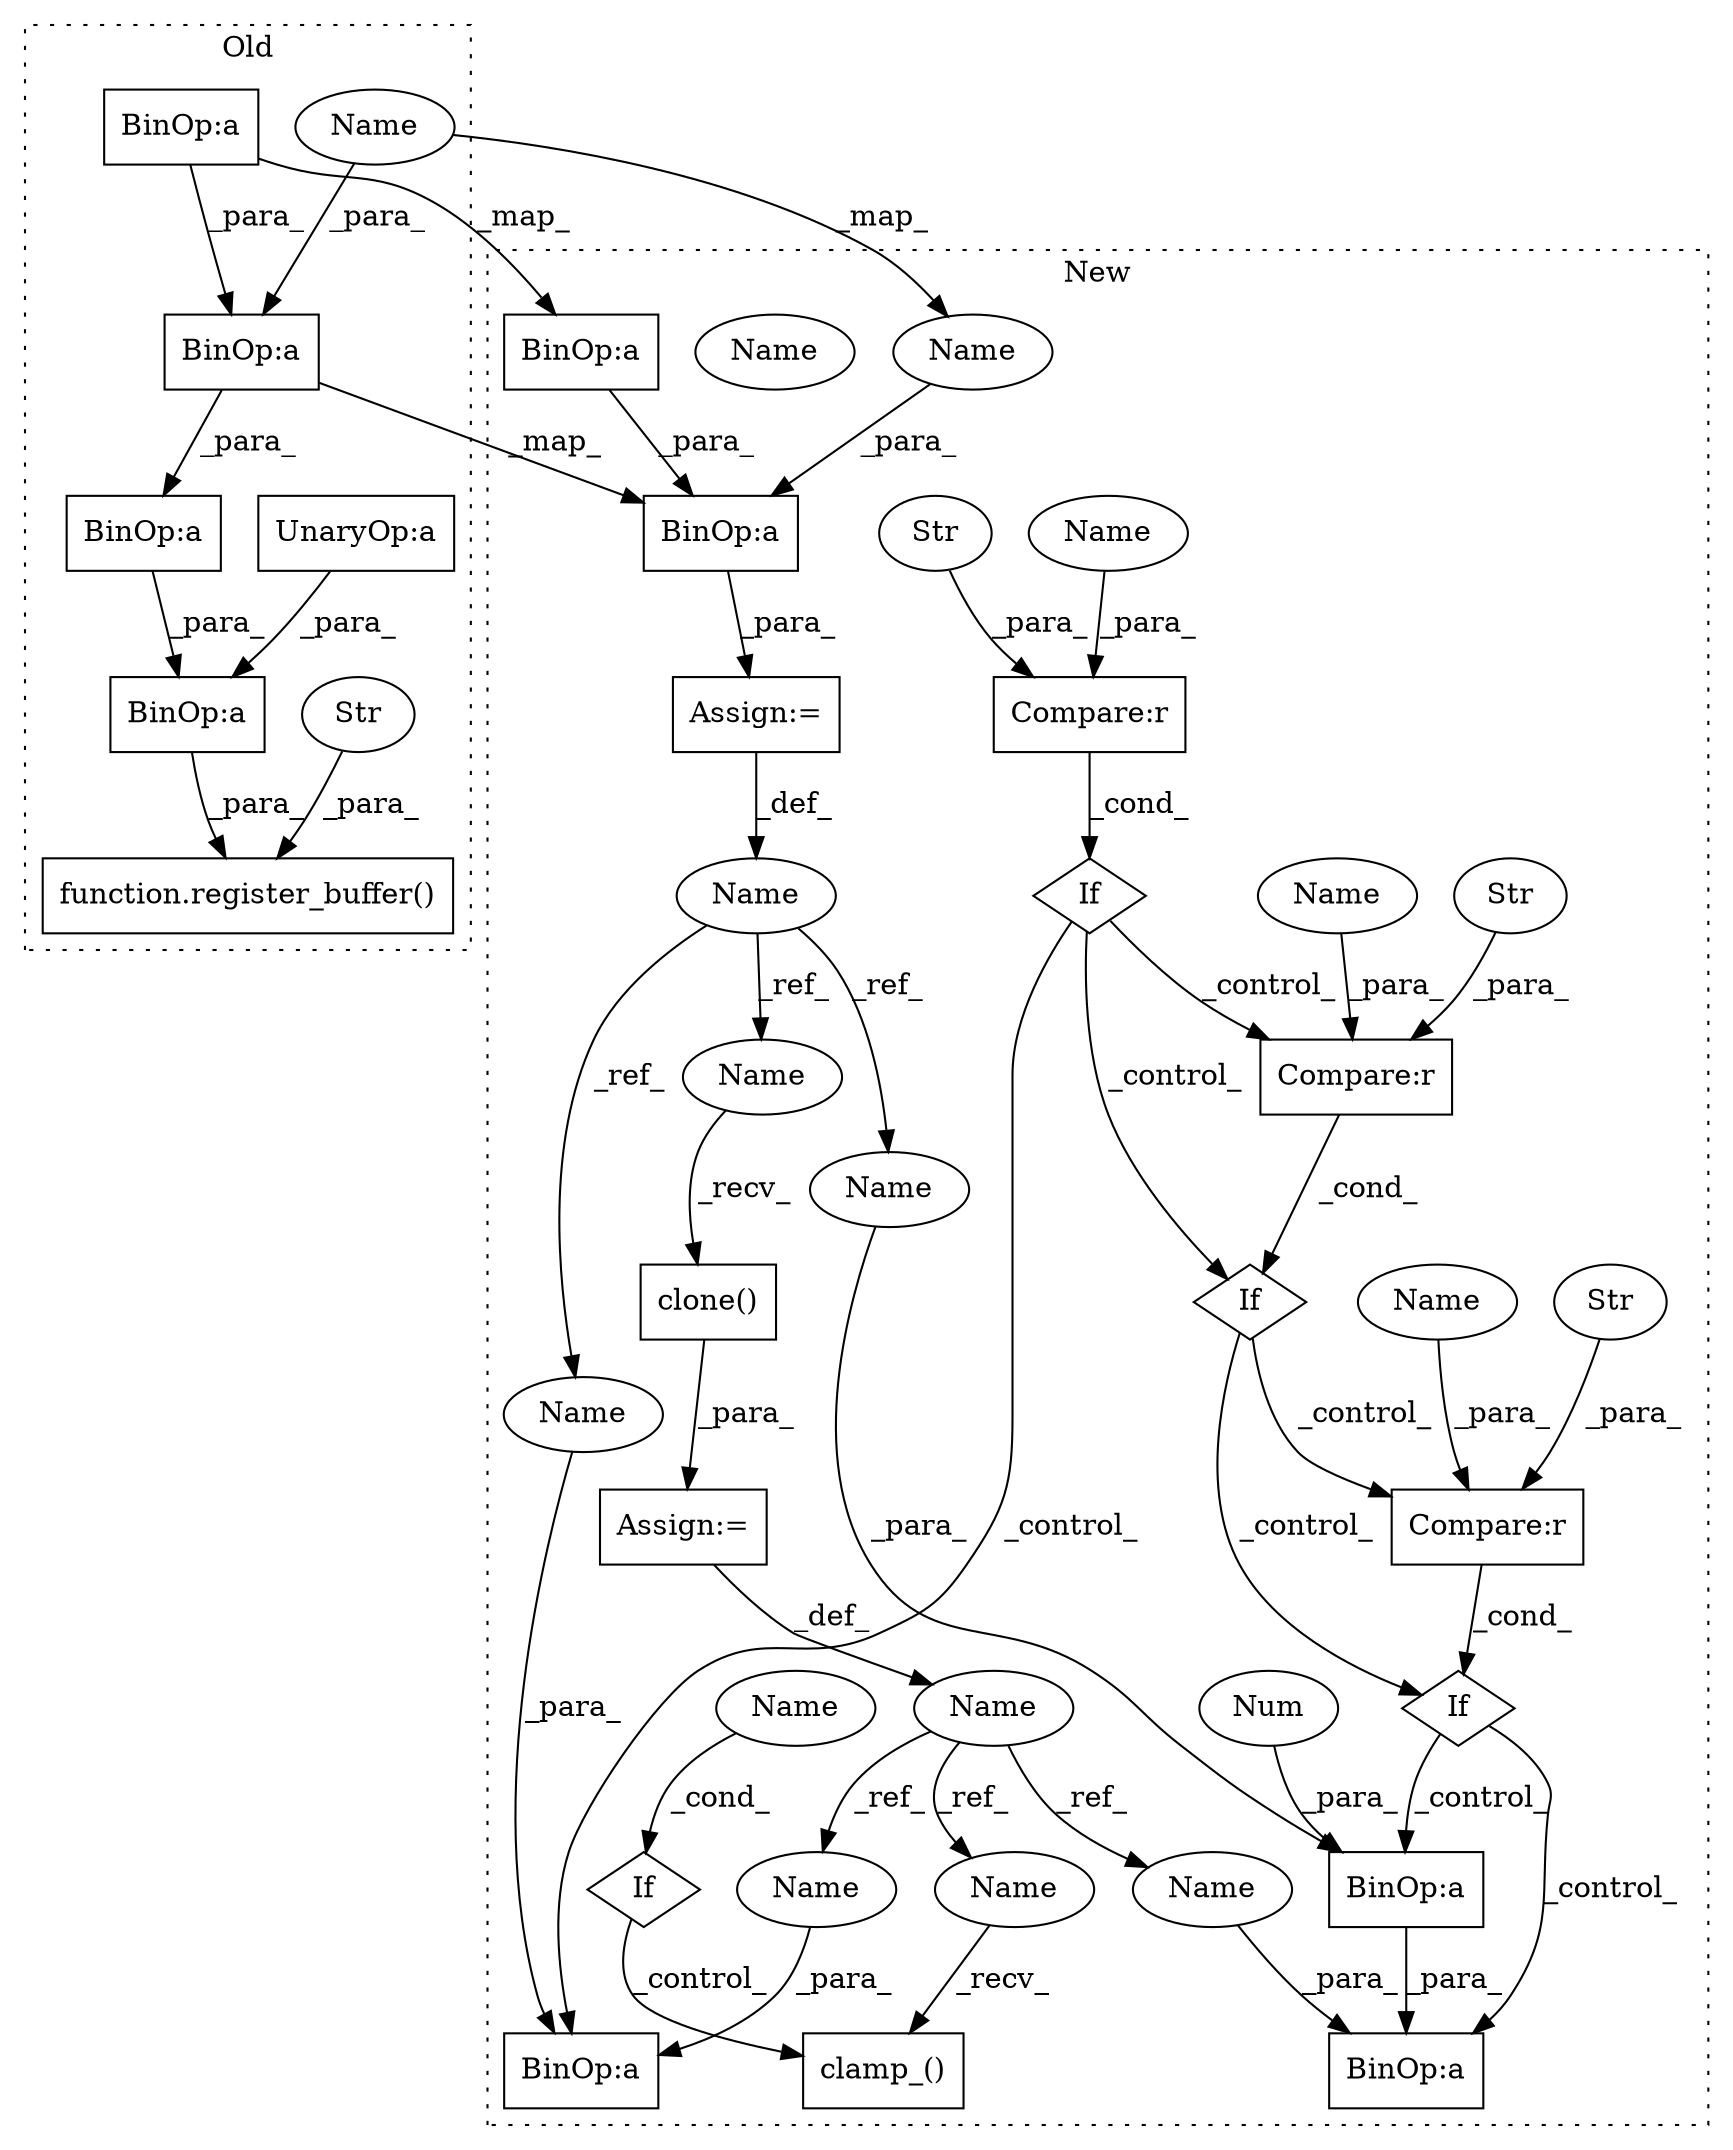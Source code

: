 digraph G {
subgraph cluster0 {
1 [label="function.register_buffer()" a="75" s="18466,18583" l="16,1" shape="box"];
3 [label="BinOp:a" a="82" s="18558" l="4" shape="box"];
6 [label="UnaryOp:a" a="61" s="18562" l="1" shape="box"];
9 [label="BinOp:a" a="82" s="18517" l="3" shape="box"];
10 [label="Str" a="66" s="18482" l="16" shape="ellipse"];
18 [label="BinOp:a" a="82" s="18534" l="3" shape="box"];
21 [label="BinOp:a" a="82" s="18539" l="3" shape="box"];
40 [label="Name" a="87" s="18520" l="14" shape="ellipse"];
label = "Old";
style="dotted";
}
subgraph cluster1 {
2 [label="If" a="96" s="18608,18630" l="0,14" shape="diamond"];
4 [label="BinOp:a" a="82" s="18755" l="3" shape="box"];
5 [label="If" a="96" s="18515,18543" l="3,14" shape="diamond"];
7 [label="BinOp:a" a="82" s="18762" l="3" shape="box"];
8 [label="If" a="96" s="18689,18710" l="0,14" shape="diamond"];
11 [label="Num" a="76" s="18765" l="1" shape="ellipse"];
12 [label="Compare:r" a="40" s="18608" l="22" shape="box"];
13 [label="Str" a="66" s="18621" l="9" shape="ellipse"];
14 [label="Compare:r" a="40" s="18518" l="25" shape="box"];
15 [label="Str" a="66" s="18531" l="12" shape="ellipse"];
16 [label="Compare:r" a="40" s="18689" l="21" shape="box"];
17 [label="Str" a="66" s="18702" l="8" shape="ellipse"];
19 [label="BinOp:a" a="82" s="18351" l="3" shape="box"];
20 [label="BinOp:a" a="82" s="18356" l="3" shape="box"];
22 [label="Assign:=" a="68" s="18334" l="3" shape="box"];
23 [label="BinOp:a" a="82" s="18588" l="3" shape="box"];
24 [label="Name" a="87" s="18331" l="3" shape="ellipse"];
25 [label="Name" a="87" s="18384" l="17" shape="ellipse"];
26 [label="clamp_()" a="75" s="18460" l="45" shape="box"];
27 [label="If" a="96" s="18424,18446" l="3,14" shape="diamond"];
28 [label="Name" a="87" s="18427" l="19" shape="ellipse"];
29 [label="Assign:=" a="68" s="18401" l="3" shape="box"];
30 [label="clone()" a="75" s="18404" l="11" shape="box"];
31 [label="Name" a="87" s="18591" l="3" shape="ellipse"];
32 [label="Name" a="87" s="18404" l="3" shape="ellipse"];
33 [label="Name" a="87" s="18759" l="3" shape="ellipse"];
34 [label="Name" a="87" s="18608" l="9" shape="ellipse"];
35 [label="Name" a="87" s="18689" l="9" shape="ellipse"];
36 [label="Name" a="87" s="18518" l="9" shape="ellipse"];
37 [label="Name" a="87" s="18738" l="17" shape="ellipse"];
38 [label="Name" a="87" s="18460" l="17" shape="ellipse"];
39 [label="Name" a="87" s="18571" l="17" shape="ellipse"];
41 [label="Name" a="87" s="18427" l="19" shape="ellipse"];
42 [label="Name" a="87" s="18337" l="14" shape="ellipse"];
label = "New";
style="dotted";
}
2 -> 8 [label="_control_"];
2 -> 16 [label="_control_"];
3 -> 1 [label="_para_"];
5 -> 12 [label="_control_"];
5 -> 2 [label="_control_"];
5 -> 23 [label="_control_"];
6 -> 3 [label="_para_"];
7 -> 4 [label="_para_"];
8 -> 7 [label="_control_"];
8 -> 4 [label="_control_"];
9 -> 3 [label="_para_"];
10 -> 1 [label="_para_"];
11 -> 7 [label="_para_"];
12 -> 2 [label="_cond_"];
13 -> 12 [label="_para_"];
14 -> 5 [label="_cond_"];
15 -> 14 [label="_para_"];
16 -> 8 [label="_cond_"];
17 -> 16 [label="_para_"];
18 -> 19 [label="_map_"];
18 -> 9 [label="_para_"];
19 -> 22 [label="_para_"];
20 -> 19 [label="_para_"];
21 -> 18 [label="_para_"];
21 -> 20 [label="_map_"];
22 -> 24 [label="_def_"];
24 -> 32 [label="_ref_"];
24 -> 31 [label="_ref_"];
24 -> 33 [label="_ref_"];
25 -> 38 [label="_ref_"];
25 -> 37 [label="_ref_"];
25 -> 39 [label="_ref_"];
27 -> 26 [label="_control_"];
29 -> 25 [label="_def_"];
30 -> 29 [label="_para_"];
31 -> 23 [label="_para_"];
32 -> 30 [label="_recv_"];
33 -> 7 [label="_para_"];
34 -> 12 [label="_para_"];
35 -> 16 [label="_para_"];
36 -> 14 [label="_para_"];
37 -> 4 [label="_para_"];
38 -> 26 [label="_recv_"];
39 -> 23 [label="_para_"];
40 -> 18 [label="_para_"];
40 -> 42 [label="_map_"];
41 -> 27 [label="_cond_"];
42 -> 19 [label="_para_"];
}